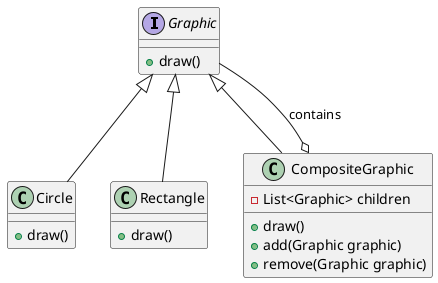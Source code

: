 @startuml
interface Graphic {
    +draw()
}

class Circle extends Graphic {
    +draw()
}

class Rectangle extends Graphic {
    +draw()
}

class CompositeGraphic extends Graphic {
    -List<Graphic> children
    +draw()
    +add(Graphic graphic)
    +remove(Graphic graphic)
}

CompositeGraphic o-- Graphic : contains

@enduml
